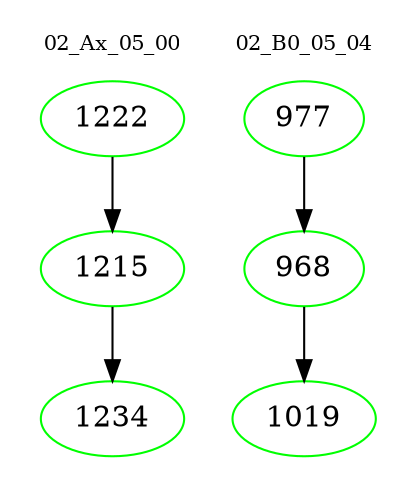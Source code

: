 digraph{
subgraph cluster_0 {
color = white
label = "02_Ax_05_00";
fontsize=10;
T0_1222 [label="1222", color="green"]
T0_1222 -> T0_1215 [color="black"]
T0_1215 [label="1215", color="green"]
T0_1215 -> T0_1234 [color="black"]
T0_1234 [label="1234", color="green"]
}
subgraph cluster_1 {
color = white
label = "02_B0_05_04";
fontsize=10;
T1_977 [label="977", color="green"]
T1_977 -> T1_968 [color="black"]
T1_968 [label="968", color="green"]
T1_968 -> T1_1019 [color="black"]
T1_1019 [label="1019", color="green"]
}
}

